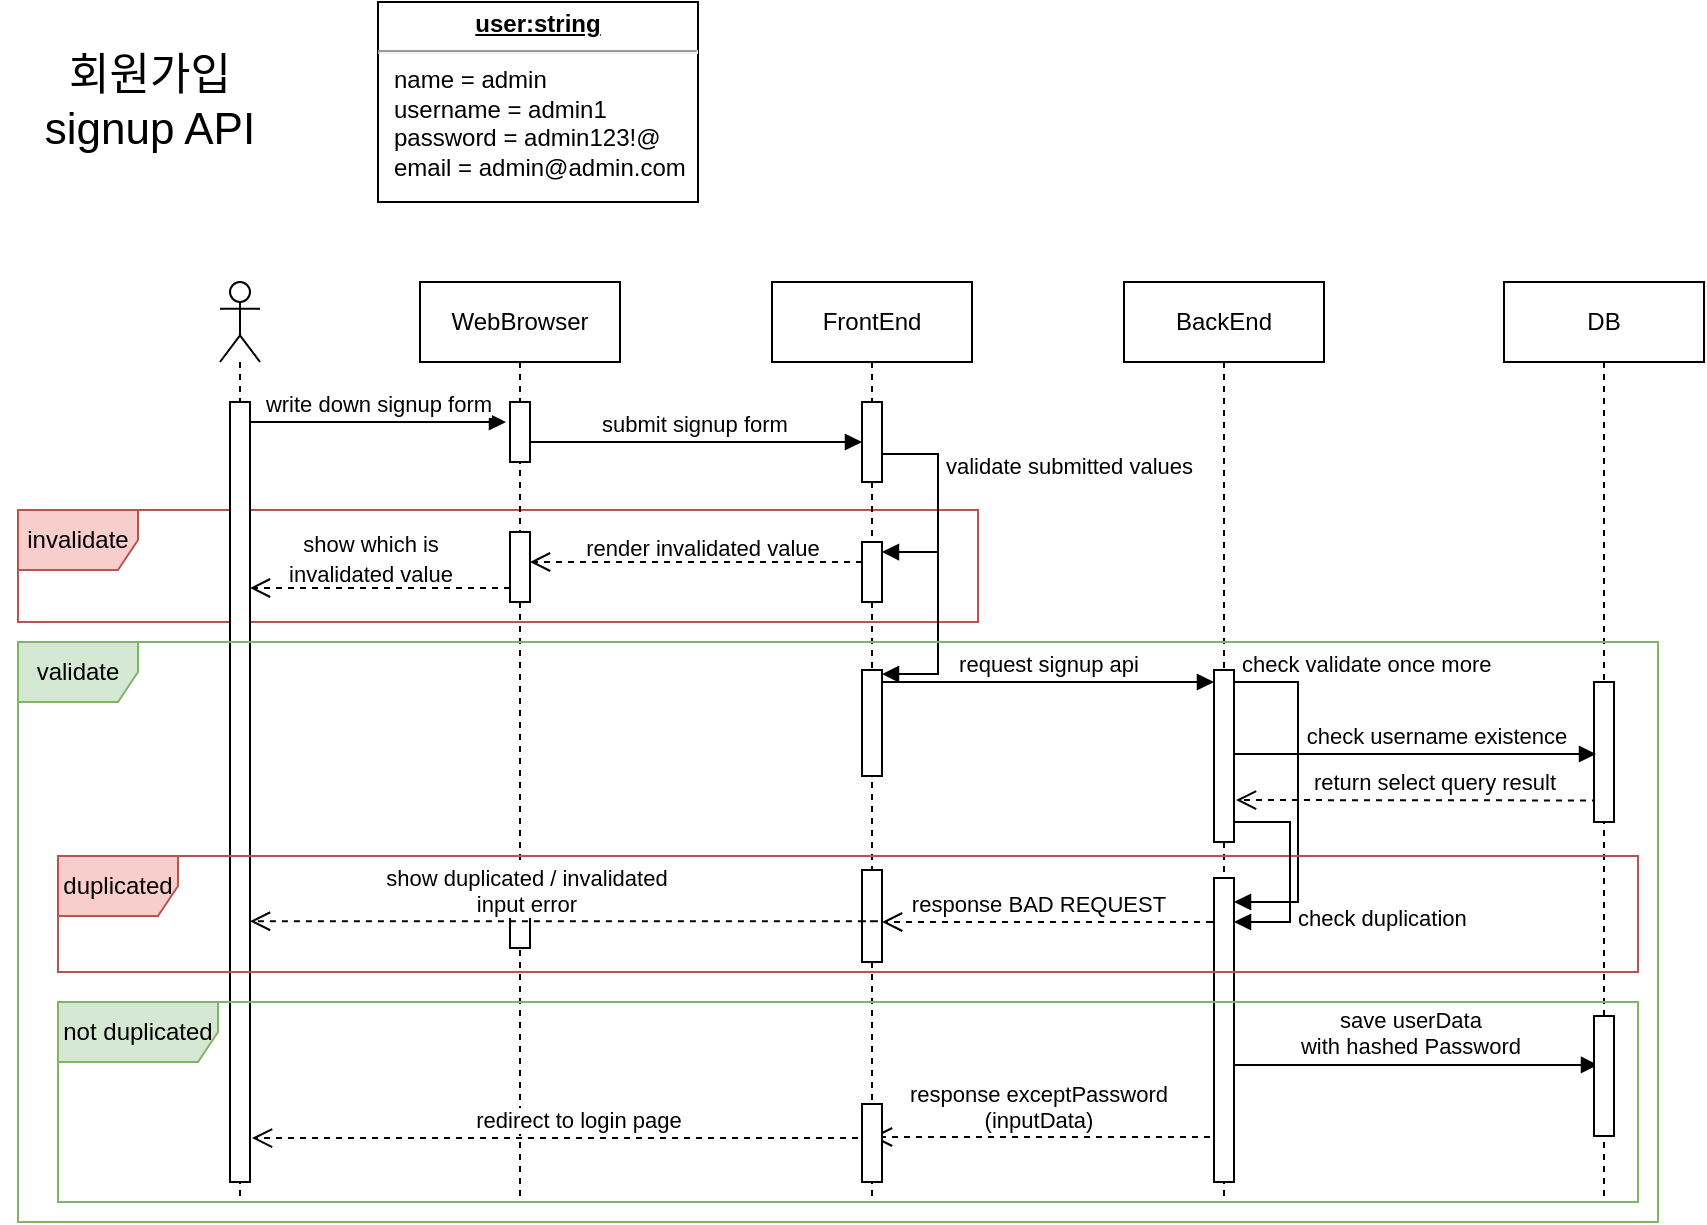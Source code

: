 <mxfile>
    <diagram name="Page-1" id="2YBvvXClWsGukQMizWep">
        <mxGraphModel dx="680" dy="635" grid="1" gridSize="10" guides="1" tooltips="1" connect="1" arrows="1" fold="1" page="1" pageScale="1" pageWidth="850" pageHeight="1100" math="0" shadow="0">
            <root>
                <mxCell id="0"/>
                <mxCell id="1" parent="0"/>
                <mxCell id="ti7OjyQPhwodmMIkzD1--58" value="response exceptPassword&lt;br&gt;(inputData)" style="html=1;verticalAlign=bottom;endArrow=open;dashed=1;endSize=8;edgeStyle=elbowEdgeStyle;elbow=vertical;curved=0;rounded=0;" parent="1" edge="1">
                    <mxGeometry x="0.083" relative="1" as="geometry">
                        <mxPoint x="628" y="587.441" as="sourcePoint"/>
                        <mxPoint x="447" y="587.3" as="targetPoint"/>
                        <mxPoint as="offset"/>
                    </mxGeometry>
                </mxCell>
                <mxCell id="ti7OjyQPhwodmMIkzD1--55" value="save userData &lt;br&gt;with hashed Password" style="html=1;verticalAlign=bottom;startArrow=none;endArrow=block;startSize=8;edgeStyle=elbowEdgeStyle;elbow=vertical;curved=0;rounded=0;startFill=0;" parent="1" edge="1">
                    <mxGeometry x="0.01" relative="1" as="geometry">
                        <mxPoint x="620" y="551.47" as="sourcePoint"/>
                        <mxPoint x="810" y="551.47" as="targetPoint"/>
                        <Array as="points">
                            <mxPoint x="720" y="551.47"/>
                        </Array>
                        <mxPoint as="offset"/>
                    </mxGeometry>
                </mxCell>
                <mxCell id="ti7OjyQPhwodmMIkzD1--27" value="invalidate" style="shape=umlFrame;whiteSpace=wrap;html=1;pointerEvents=0;fillColor=#f8cecc;strokeColor=#b85450;" parent="1" vertex="1">
                    <mxGeometry x="20" y="274" width="480" height="56" as="geometry"/>
                </mxCell>
                <mxCell id="ti7OjyQPhwodmMIkzD1--45" value="response BAD REQUEST" style="html=1;verticalAlign=bottom;endArrow=open;dashed=1;endSize=8;edgeStyle=elbowEdgeStyle;elbow=vertical;curved=0;rounded=0;" parent="1" edge="1">
                    <mxGeometry x="0.148" relative="1" as="geometry">
                        <mxPoint x="615" y="480" as="sourcePoint"/>
                        <mxPoint x="452.045" y="480" as="targetPoint"/>
                        <mxPoint as="offset"/>
                        <Array as="points">
                            <mxPoint x="625" y="480"/>
                        </Array>
                    </mxGeometry>
                </mxCell>
                <mxCell id="ti7OjyQPhwodmMIkzD1--24" value="return select query result" style="html=1;verticalAlign=bottom;endArrow=open;dashed=1;endSize=8;edgeStyle=elbowEdgeStyle;elbow=vertical;curved=0;rounded=0;" parent="1" edge="1">
                    <mxGeometry x="-0.094" relative="1" as="geometry">
                        <mxPoint x="810" y="419.241" as="sourcePoint"/>
                        <mxPoint x="629" y="419.1" as="targetPoint"/>
                        <mxPoint as="offset"/>
                    </mxGeometry>
                </mxCell>
                <mxCell id="ti7OjyQPhwodmMIkzD1--9" value="submit signup form" style="html=1;verticalAlign=bottom;startArrow=oval;endArrow=block;startSize=8;edgeStyle=elbowEdgeStyle;elbow=vertical;curved=0;rounded=0;" parent="1" source="ti7OjyQPhwodmMIkzD1--5" target="aM9ryv3xv72pqoxQDRHE-2" edge="1">
                    <mxGeometry x="0.012" relative="1" as="geometry">
                        <mxPoint x="279.0" y="234.019" as="sourcePoint"/>
                        <mxPoint x="450" y="234" as="targetPoint"/>
                        <Array as="points"/>
                        <mxPoint as="offset"/>
                    </mxGeometry>
                </mxCell>
                <mxCell id="aM9ryv3xv72pqoxQDRHE-3" value="write down signup form" style="html=1;verticalAlign=bottom;startArrow=oval;endArrow=block;startSize=8;edgeStyle=elbowEdgeStyle;elbow=vertical;curved=0;rounded=0;" parent="1" edge="1">
                    <mxGeometry x="0.021" relative="1" as="geometry">
                        <mxPoint x="132" y="230" as="sourcePoint"/>
                        <mxPoint x="264" y="230" as="targetPoint"/>
                        <Array as="points"/>
                        <mxPoint as="offset"/>
                    </mxGeometry>
                </mxCell>
                <mxCell id="aM9ryv3xv72pqoxQDRHE-1" value="FrontEnd" style="shape=umlLifeline;perimeter=lifelinePerimeter;whiteSpace=wrap;html=1;container=0;dropTarget=0;collapsible=0;recursiveResize=0;outlineConnect=0;portConstraint=eastwest;newEdgeStyle={&quot;edgeStyle&quot;:&quot;elbowEdgeStyle&quot;,&quot;elbow&quot;:&quot;vertical&quot;,&quot;curved&quot;:0,&quot;rounded&quot;:0};" parent="1" vertex="1">
                    <mxGeometry x="397" y="160" width="100" height="460" as="geometry"/>
                </mxCell>
                <mxCell id="aM9ryv3xv72pqoxQDRHE-2" value="" style="html=1;points=[];perimeter=orthogonalPerimeter;outlineConnect=0;targetShapes=umlLifeline;portConstraint=eastwest;newEdgeStyle={&quot;edgeStyle&quot;:&quot;elbowEdgeStyle&quot;,&quot;elbow&quot;:&quot;vertical&quot;,&quot;curved&quot;:0,&quot;rounded&quot;:0};" parent="aM9ryv3xv72pqoxQDRHE-1" vertex="1">
                    <mxGeometry x="45" y="60" width="10" height="40" as="geometry"/>
                </mxCell>
                <mxCell id="ti7OjyQPhwodmMIkzD1--10" value="" style="html=1;points=[];perimeter=orthogonalPerimeter;outlineConnect=0;targetShapes=umlLifeline;portConstraint=eastwest;newEdgeStyle={&quot;edgeStyle&quot;:&quot;elbowEdgeStyle&quot;,&quot;elbow&quot;:&quot;vertical&quot;,&quot;curved&quot;:0,&quot;rounded&quot;:0};" parent="aM9ryv3xv72pqoxQDRHE-1" vertex="1">
                    <mxGeometry x="45" y="194" width="10" height="53" as="geometry"/>
                </mxCell>
                <mxCell id="ti7OjyQPhwodmMIkzD1--11" value="validate submitted values" style="html=1;align=left;spacingLeft=2;endArrow=block;rounded=0;edgeStyle=orthogonalEdgeStyle;curved=0;rounded=0;" parent="aM9ryv3xv72pqoxQDRHE-1" edge="1">
                    <mxGeometry x="-0.588" relative="1" as="geometry">
                        <mxPoint x="55.0" y="86.034" as="sourcePoint"/>
                        <Array as="points">
                            <mxPoint x="83" y="86"/>
                            <mxPoint x="83" y="196"/>
                        </Array>
                        <mxPoint x="55.0" y="196.034" as="targetPoint"/>
                        <mxPoint as="offset"/>
                    </mxGeometry>
                </mxCell>
                <mxCell id="ti7OjyQPhwodmMIkzD1--18" value="" style="html=1;points=[];perimeter=orthogonalPerimeter;outlineConnect=0;targetShapes=umlLifeline;portConstraint=eastwest;newEdgeStyle={&quot;edgeStyle&quot;:&quot;elbowEdgeStyle&quot;,&quot;elbow&quot;:&quot;vertical&quot;,&quot;curved&quot;:0,&quot;rounded&quot;:0};" parent="aM9ryv3xv72pqoxQDRHE-1" vertex="1">
                    <mxGeometry x="45" y="130" width="10" height="30" as="geometry"/>
                </mxCell>
                <mxCell id="aM9ryv3xv72pqoxQDRHE-5" value="BackEnd" style="shape=umlLifeline;perimeter=lifelinePerimeter;whiteSpace=wrap;html=1;container=0;dropTarget=0;collapsible=0;recursiveResize=0;outlineConnect=0;portConstraint=eastwest;newEdgeStyle={&quot;edgeStyle&quot;:&quot;elbowEdgeStyle&quot;,&quot;elbow&quot;:&quot;vertical&quot;,&quot;curved&quot;:0,&quot;rounded&quot;:0};" parent="1" vertex="1">
                    <mxGeometry x="573" y="160" width="100" height="460" as="geometry"/>
                </mxCell>
                <mxCell id="aM9ryv3xv72pqoxQDRHE-6" value="" style="html=1;points=[];perimeter=orthogonalPerimeter;outlineConnect=0;targetShapes=umlLifeline;portConstraint=eastwest;newEdgeStyle={&quot;edgeStyle&quot;:&quot;elbowEdgeStyle&quot;,&quot;elbow&quot;:&quot;vertical&quot;,&quot;curved&quot;:0,&quot;rounded&quot;:0};" parent="aM9ryv3xv72pqoxQDRHE-5" vertex="1">
                    <mxGeometry x="45" y="194" width="10" height="86" as="geometry"/>
                </mxCell>
                <mxCell id="ti7OjyQPhwodmMIkzD1--40" value="" style="html=1;points=[];perimeter=orthogonalPerimeter;outlineConnect=0;targetShapes=umlLifeline;portConstraint=eastwest;newEdgeStyle={&quot;edgeStyle&quot;:&quot;elbowEdgeStyle&quot;,&quot;elbow&quot;:&quot;vertical&quot;,&quot;curved&quot;:0,&quot;rounded&quot;:0};" parent="aM9ryv3xv72pqoxQDRHE-5" vertex="1">
                    <mxGeometry x="45" y="298" width="10" height="152" as="geometry"/>
                </mxCell>
                <mxCell id="aM9ryv3xv72pqoxQDRHE-9" value="request signup api" style="html=1;verticalAlign=bottom;endArrow=none;edgeStyle=elbowEdgeStyle;elbow=vertical;curved=0;rounded=0;startArrow=block;startFill=1;endFill=0;" parent="1" edge="1">
                    <mxGeometry relative="1" as="geometry">
                        <mxPoint x="618" y="360" as="sourcePoint"/>
                        <Array as="points">
                            <mxPoint x="600" y="360"/>
                            <mxPoint x="760" y="260"/>
                        </Array>
                        <mxPoint x="452.0" y="360" as="targetPoint"/>
                    </mxGeometry>
                </mxCell>
                <mxCell id="ti7OjyQPhwodmMIkzD1--1" value="" style="shape=umlLifeline;perimeter=lifelinePerimeter;whiteSpace=wrap;html=1;container=1;dropTarget=0;collapsible=0;recursiveResize=0;outlineConnect=0;portConstraint=eastwest;newEdgeStyle={&quot;edgeStyle&quot;:&quot;elbowEdgeStyle&quot;,&quot;elbow&quot;:&quot;vertical&quot;,&quot;curved&quot;:0,&quot;rounded&quot;:0};participant=umlActor;" parent="1" vertex="1">
                    <mxGeometry x="121" y="160" width="20" height="460" as="geometry"/>
                </mxCell>
                <mxCell id="ti7OjyQPhwodmMIkzD1--8" value="" style="html=1;points=[];perimeter=orthogonalPerimeter;outlineConnect=0;targetShapes=umlLifeline;portConstraint=eastwest;newEdgeStyle={&quot;edgeStyle&quot;:&quot;elbowEdgeStyle&quot;,&quot;elbow&quot;:&quot;vertical&quot;,&quot;curved&quot;:0,&quot;rounded&quot;:0};" parent="ti7OjyQPhwodmMIkzD1--1" vertex="1">
                    <mxGeometry x="5" y="60" width="10" height="390" as="geometry"/>
                </mxCell>
                <mxCell id="ti7OjyQPhwodmMIkzD1--3" value="&lt;font style=&quot;font-size: 22px;&quot;&gt;회원가입&lt;br&gt;signup API&lt;br&gt;&lt;/font&gt;" style="text;html=1;strokeColor=none;fillColor=none;align=center;verticalAlign=middle;whiteSpace=wrap;rounded=0;" parent="1" vertex="1">
                    <mxGeometry x="11" y="35" width="150" height="70" as="geometry"/>
                </mxCell>
                <mxCell id="ti7OjyQPhwodmMIkzD1--4" value="&lt;p style=&quot;margin:0px;margin-top:4px;text-align:center;text-decoration:underline;&quot;&gt;&lt;b&gt;user:string&lt;/b&gt;&lt;/p&gt;&lt;hr&gt;&lt;p style=&quot;margin:0px;margin-left:8px;&quot;&gt;name = admin&lt;br&gt;username = admin1&lt;br&gt;password = admin123!@&lt;/p&gt;&lt;p style=&quot;margin:0px;margin-left:8px;&quot;&gt;email = admin@admin.com&lt;/p&gt;" style="verticalAlign=top;align=left;overflow=fill;fontSize=12;fontFamily=Helvetica;html=1;whiteSpace=wrap;" parent="1" vertex="1">
                    <mxGeometry x="200" y="20" width="160" height="100" as="geometry"/>
                </mxCell>
                <mxCell id="ti7OjyQPhwodmMIkzD1--5" value="WebBrowser" style="shape=umlLifeline;perimeter=lifelinePerimeter;whiteSpace=wrap;html=1;container=1;dropTarget=0;collapsible=0;recursiveResize=0;outlineConnect=0;portConstraint=eastwest;newEdgeStyle={&quot;edgeStyle&quot;:&quot;elbowEdgeStyle&quot;,&quot;elbow&quot;:&quot;vertical&quot;,&quot;curved&quot;:0,&quot;rounded&quot;:0};" parent="1" vertex="1">
                    <mxGeometry x="221" y="160" width="100" height="460" as="geometry"/>
                </mxCell>
                <mxCell id="ti7OjyQPhwodmMIkzD1--7" value="" style="html=1;points=[];perimeter=orthogonalPerimeter;outlineConnect=0;targetShapes=umlLifeline;portConstraint=eastwest;newEdgeStyle={&quot;edgeStyle&quot;:&quot;elbowEdgeStyle&quot;,&quot;elbow&quot;:&quot;vertical&quot;,&quot;curved&quot;:0,&quot;rounded&quot;:0};" parent="ti7OjyQPhwodmMIkzD1--5" vertex="1">
                    <mxGeometry x="45" y="60" width="10" height="30" as="geometry"/>
                </mxCell>
                <mxCell id="ti7OjyQPhwodmMIkzD1--6" value="DB" style="shape=umlLifeline;perimeter=lifelinePerimeter;whiteSpace=wrap;html=1;container=1;dropTarget=0;collapsible=0;recursiveResize=0;outlineConnect=0;portConstraint=eastwest;newEdgeStyle={&quot;edgeStyle&quot;:&quot;elbowEdgeStyle&quot;,&quot;elbow&quot;:&quot;vertical&quot;,&quot;curved&quot;:0,&quot;rounded&quot;:0};" parent="1" vertex="1">
                    <mxGeometry x="763" y="160" width="100" height="460" as="geometry"/>
                </mxCell>
                <mxCell id="ti7OjyQPhwodmMIkzD1--38" value="" style="html=1;points=[];perimeter=orthogonalPerimeter;outlineConnect=0;targetShapes=umlLifeline;portConstraint=eastwest;newEdgeStyle={&quot;edgeStyle&quot;:&quot;elbowEdgeStyle&quot;,&quot;elbow&quot;:&quot;vertical&quot;,&quot;curved&quot;:0,&quot;rounded&quot;:0};" parent="ti7OjyQPhwodmMIkzD1--6" vertex="1">
                    <mxGeometry x="45" y="200" width="10" height="70" as="geometry"/>
                </mxCell>
                <mxCell id="ti7OjyQPhwodmMIkzD1--16" value="" style="endArrow=block;endFill=1;html=1;edgeStyle=orthogonalEdgeStyle;align=left;verticalAlign=top;rounded=0;" parent="1" edge="1">
                    <mxGeometry x="-1" relative="1" as="geometry">
                        <mxPoint x="460" y="295" as="sourcePoint"/>
                        <mxPoint x="452" y="295.006" as="targetPoint"/>
                        <Array as="points">
                            <mxPoint x="480" y="295"/>
                        </Array>
                    </mxGeometry>
                </mxCell>
                <mxCell id="ti7OjyQPhwodmMIkzD1--29" value="" style="html=1;verticalAlign=bottom;endArrow=open;dashed=1;endSize=8;edgeStyle=elbowEdgeStyle;elbow=vertical;curved=0;rounded=0;" parent="1" source="ti7OjyQPhwodmMIkzD1--18" edge="1">
                    <mxGeometry relative="1" as="geometry">
                        <mxPoint x="505.0" y="309.167" as="sourcePoint"/>
                        <mxPoint x="276" y="300" as="targetPoint"/>
                        <Array as="points">
                            <mxPoint x="370" y="300"/>
                        </Array>
                    </mxGeometry>
                </mxCell>
                <mxCell id="ti7OjyQPhwodmMIkzD1--28" value="" style="html=1;points=[];perimeter=orthogonalPerimeter;outlineConnect=0;targetShapes=umlLifeline;portConstraint=eastwest;newEdgeStyle={&quot;edgeStyle&quot;:&quot;elbowEdgeStyle&quot;,&quot;elbow&quot;:&quot;vertical&quot;,&quot;curved&quot;:0,&quot;rounded&quot;:0};" parent="1" vertex="1">
                    <mxGeometry x="266" y="285" width="10" height="35" as="geometry"/>
                </mxCell>
                <mxCell id="ti7OjyQPhwodmMIkzD1--30" value="validate" style="shape=umlFrame;whiteSpace=wrap;html=1;pointerEvents=0;fillColor=#d5e8d4;strokeColor=#82b366;" parent="1" vertex="1">
                    <mxGeometry x="20" y="340" width="820" height="290" as="geometry"/>
                </mxCell>
                <mxCell id="ti7OjyQPhwodmMIkzD1--31" value="check username existence" style="html=1;verticalAlign=bottom;endArrow=none;edgeStyle=elbowEdgeStyle;elbow=vertical;curved=0;rounded=0;startArrow=block;startFill=1;endFill=0;" parent="1" edge="1">
                    <mxGeometry x="-0.121" relative="1" as="geometry">
                        <mxPoint x="809" y="396.0" as="sourcePoint"/>
                        <Array as="points">
                            <mxPoint x="803" y="396"/>
                            <mxPoint x="898" y="294"/>
                        </Array>
                        <mxPoint x="628" y="394" as="targetPoint"/>
                        <mxPoint as="offset"/>
                    </mxGeometry>
                </mxCell>
                <mxCell id="ti7OjyQPhwodmMIkzD1--34" value="&lt;font style=&quot;font-size: 11px;&quot;&gt;render invalidated value&lt;/font&gt;" style="text;html=1;align=center;verticalAlign=middle;resizable=0;points=[];autosize=1;strokeColor=none;fillColor=none;" parent="1" vertex="1">
                    <mxGeometry x="292" y="278" width="140" height="30" as="geometry"/>
                </mxCell>
                <mxCell id="ti7OjyQPhwodmMIkzD1--33" value="check validate once more" style="html=1;align=left;spacingLeft=2;endArrow=block;rounded=0;edgeStyle=orthogonalEdgeStyle;curved=0;rounded=0;" parent="1" target="ti7OjyQPhwodmMIkzD1--40" edge="1">
                    <mxGeometry x="-1" y="9" relative="1" as="geometry">
                        <mxPoint x="628.41" y="360.0" as="sourcePoint"/>
                        <Array as="points">
                            <mxPoint x="660" y="360"/>
                            <mxPoint x="660" y="470"/>
                        </Array>
                        <mxPoint x="628" y="390.022" as="targetPoint"/>
                        <mxPoint as="offset"/>
                    </mxGeometry>
                </mxCell>
                <mxCell id="ti7OjyQPhwodmMIkzD1--41" value="duplicated" style="shape=umlFrame;whiteSpace=wrap;html=1;pointerEvents=0;fillColor=#f8cecc;strokeColor=#b85450;" parent="1" vertex="1">
                    <mxGeometry x="40" y="447" width="790" height="58" as="geometry"/>
                </mxCell>
                <mxCell id="ti7OjyQPhwodmMIkzD1--42" value="check duplication" style="html=1;align=left;spacingLeft=2;endArrow=block;rounded=0;edgeStyle=orthogonalEdgeStyle;curved=0;rounded=0;" parent="1" source="aM9ryv3xv72pqoxQDRHE-6" edge="1">
                    <mxGeometry x="0.426" relative="1" as="geometry">
                        <mxPoint x="636.41" y="430.0" as="sourcePoint"/>
                        <Array as="points">
                            <mxPoint x="656" y="430"/>
                            <mxPoint x="656" y="480"/>
                        </Array>
                        <mxPoint x="628" y="480" as="targetPoint"/>
                        <mxPoint as="offset"/>
                    </mxGeometry>
                </mxCell>
                <mxCell id="ti7OjyQPhwodmMIkzD1--46" value="" style="html=1;points=[];perimeter=orthogonalPerimeter;outlineConnect=0;targetShapes=umlLifeline;portConstraint=eastwest;newEdgeStyle={&quot;edgeStyle&quot;:&quot;elbowEdgeStyle&quot;,&quot;elbow&quot;:&quot;vertical&quot;,&quot;curved&quot;:0,&quot;rounded&quot;:0};" parent="1" vertex="1">
                    <mxGeometry x="442" y="454" width="10" height="46" as="geometry"/>
                </mxCell>
                <mxCell id="ti7OjyQPhwodmMIkzD1--49" value="" style="html=1;points=[];perimeter=orthogonalPerimeter;outlineConnect=0;targetShapes=umlLifeline;portConstraint=eastwest;newEdgeStyle={&quot;edgeStyle&quot;:&quot;elbowEdgeStyle&quot;,&quot;elbow&quot;:&quot;vertical&quot;,&quot;curved&quot;:0,&quot;rounded&quot;:0};" parent="1" vertex="1">
                    <mxGeometry x="266" y="473" width="10" height="20" as="geometry"/>
                </mxCell>
                <mxCell id="ti7OjyQPhwodmMIkzD1--50" value="not duplicated" style="shape=umlFrame;whiteSpace=wrap;html=1;pointerEvents=0;fillColor=#d5e8d4;strokeColor=#82b366;width=80;height=30;" parent="1" vertex="1">
                    <mxGeometry x="40" y="520" width="790" height="100" as="geometry"/>
                </mxCell>
                <mxCell id="ti7OjyQPhwodmMIkzD1--47" value="show duplicated / invalidated &lt;br&gt;input error" style="html=1;verticalAlign=bottom;endArrow=open;dashed=1;endSize=8;edgeStyle=elbowEdgeStyle;elbow=vertical;curved=0;rounded=0;" parent="1" target="ti7OjyQPhwodmMIkzD1--8" edge="1">
                    <mxGeometry x="0.148" relative="1" as="geometry">
                        <mxPoint x="440.95" y="479.63" as="sourcePoint"/>
                        <mxPoint x="277.995" y="479.63" as="targetPoint"/>
                        <mxPoint as="offset"/>
                        <Array as="points">
                            <mxPoint x="450.95" y="479.63"/>
                        </Array>
                    </mxGeometry>
                </mxCell>
                <mxCell id="ti7OjyQPhwodmMIkzD1--54" value="" style="html=1;points=[];perimeter=orthogonalPerimeter;outlineConnect=0;targetShapes=umlLifeline;portConstraint=eastwest;newEdgeStyle={&quot;edgeStyle&quot;:&quot;elbowEdgeStyle&quot;,&quot;elbow&quot;:&quot;vertical&quot;,&quot;curved&quot;:0,&quot;rounded&quot;:0};" parent="1" vertex="1">
                    <mxGeometry x="808" y="527" width="10" height="60" as="geometry"/>
                </mxCell>
                <mxCell id="ti7OjyQPhwodmMIkzD1--59" value="redirect to login page" style="html=1;verticalAlign=bottom;endArrow=open;dashed=1;endSize=8;edgeStyle=elbowEdgeStyle;elbow=vertical;curved=0;rounded=0;" parent="1" edge="1">
                    <mxGeometry x="-0.077" relative="1" as="geometry">
                        <mxPoint x="440" y="588.02" as="sourcePoint"/>
                        <mxPoint x="137" y="588.02" as="targetPoint"/>
                        <mxPoint as="offset"/>
                        <Array as="points">
                            <mxPoint x="350" y="588.02"/>
                        </Array>
                    </mxGeometry>
                </mxCell>
                <mxCell id="ti7OjyQPhwodmMIkzD1--67" value="" style="html=1;points=[];perimeter=orthogonalPerimeter;outlineConnect=0;targetShapes=umlLifeline;portConstraint=eastwest;newEdgeStyle={&quot;edgeStyle&quot;:&quot;elbowEdgeStyle&quot;,&quot;elbow&quot;:&quot;vertical&quot;,&quot;curved&quot;:0,&quot;rounded&quot;:0};" parent="1" vertex="1">
                    <mxGeometry x="442" y="571" width="10" height="39" as="geometry"/>
                </mxCell>
                <mxCell id="2" value="" style="html=1;verticalAlign=bottom;endArrow=open;dashed=1;endSize=8;edgeStyle=elbowEdgeStyle;elbow=vertical;curved=0;rounded=0;" edge="1" parent="1" source="ti7OjyQPhwodmMIkzD1--28">
                    <mxGeometry relative="1" as="geometry">
                        <mxPoint x="270" y="310" as="sourcePoint"/>
                        <mxPoint x="136" y="313" as="targetPoint"/>
                        <Array as="points">
                            <mxPoint x="216" y="313"/>
                        </Array>
                    </mxGeometry>
                </mxCell>
                <mxCell id="3" value="&lt;font style=&quot;font-size: 11px;&quot;&gt;show which is &lt;br&gt;invalidated value&lt;/font&gt;" style="text;html=1;align=center;verticalAlign=middle;resizable=0;points=[];autosize=1;strokeColor=none;fillColor=none;" vertex="1" parent="1">
                    <mxGeometry x="141" y="278" width="110" height="40" as="geometry"/>
                </mxCell>
            </root>
        </mxGraphModel>
    </diagram>
</mxfile>